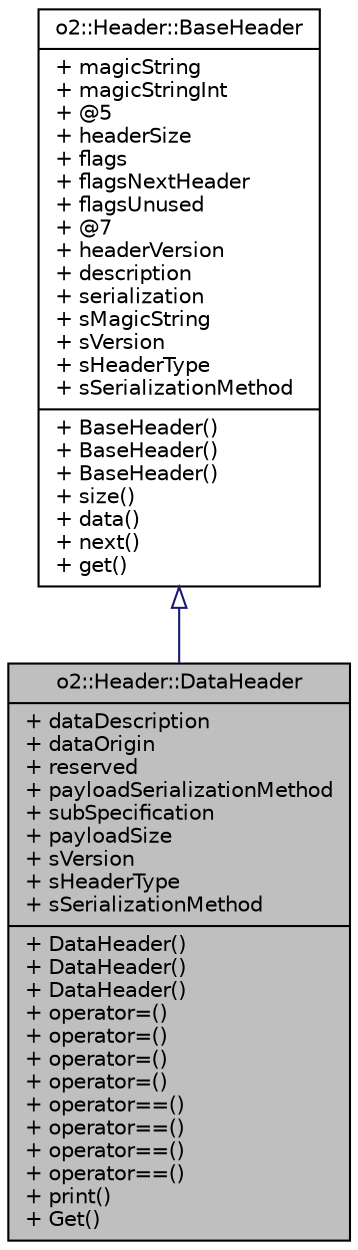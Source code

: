 digraph "o2::Header::DataHeader"
{
 // INTERACTIVE_SVG=YES
  bgcolor="transparent";
  edge [fontname="Helvetica",fontsize="10",labelfontname="Helvetica",labelfontsize="10"];
  node [fontname="Helvetica",fontsize="10",shape=record];
  Node1 [label="{o2::Header::DataHeader\n|+ dataDescription\l+ dataOrigin\l+ reserved\l+ payloadSerializationMethod\l+ subSpecification\l+ payloadSize\l+ sVersion\l+ sHeaderType\l+ sSerializationMethod\l|+ DataHeader()\l+ DataHeader()\l+ DataHeader()\l+ operator=()\l+ operator=()\l+ operator=()\l+ operator=()\l+ operator==()\l+ operator==()\l+ operator==()\l+ operator==()\l+ print()\l+ Get()\l}",height=0.2,width=0.4,color="black", fillcolor="grey75", style="filled" fontcolor="black"];
  Node2 -> Node1 [dir="back",color="midnightblue",fontsize="10",style="solid",arrowtail="onormal",fontname="Helvetica"];
  Node2 [label="{o2::Header::BaseHeader\n|+ magicString\l+ magicStringInt\l+ @5\l+ headerSize\l+ flags\l+ flagsNextHeader\l+ flagsUnused\l+ @7\l+ headerVersion\l+ description\l+ serialization\l+ sMagicString\l+ sVersion\l+ sHeaderType\l+ sSerializationMethod\l|+ BaseHeader()\l+ BaseHeader()\l+ BaseHeader()\l+ size()\l+ data()\l+ next()\l+ get()\l}",height=0.2,width=0.4,color="black",URL="$d9/d75/structo2_1_1Header_1_1BaseHeader.html",tooltip="the base header struct Every header type must begin (i.e. derive) with this. Don&#39;t use this struct di..."];
}
